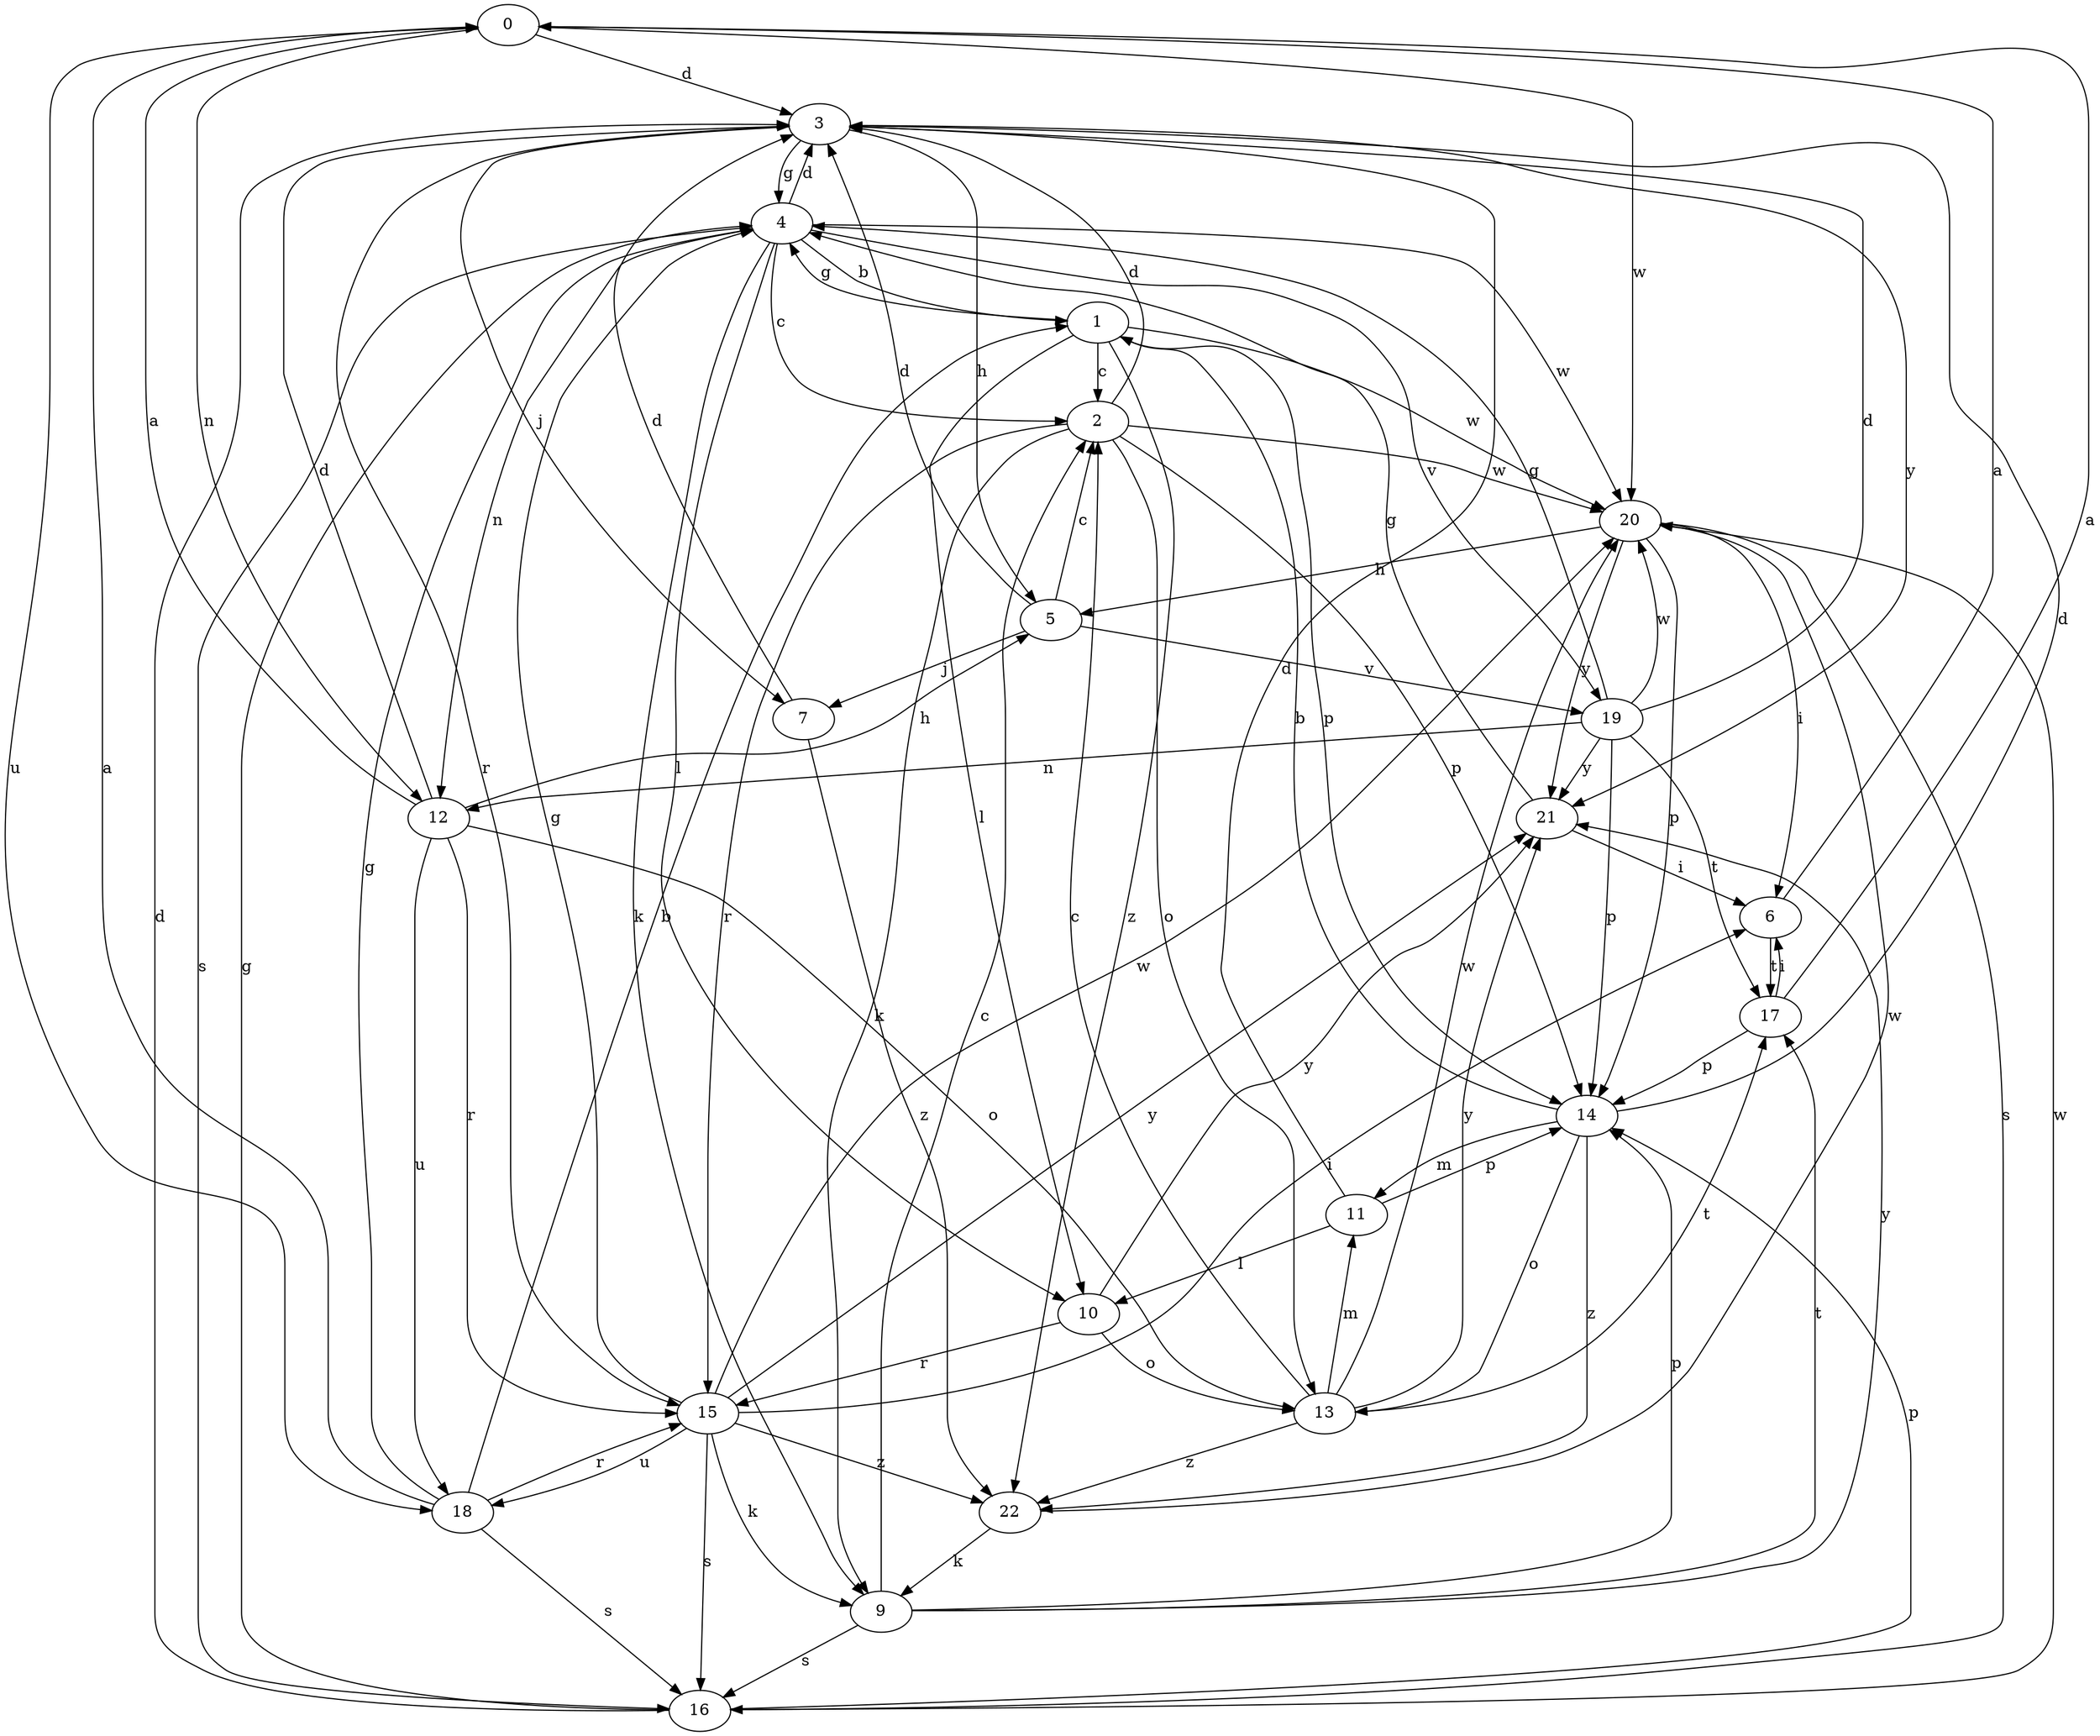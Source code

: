 strict digraph  {
0;
1;
2;
3;
4;
5;
6;
7;
9;
10;
11;
12;
13;
14;
15;
16;
17;
18;
19;
20;
21;
22;
0 -> 3  [label=d];
0 -> 12  [label=n];
0 -> 18  [label=u];
0 -> 20  [label=w];
1 -> 2  [label=c];
1 -> 4  [label=g];
1 -> 10  [label=l];
1 -> 14  [label=p];
1 -> 20  [label=w];
1 -> 22  [label=z];
2 -> 3  [label=d];
2 -> 9  [label=k];
2 -> 13  [label=o];
2 -> 14  [label=p];
2 -> 15  [label=r];
2 -> 20  [label=w];
3 -> 4  [label=g];
3 -> 5  [label=h];
3 -> 7  [label=j];
3 -> 15  [label=r];
3 -> 21  [label=y];
4 -> 1  [label=b];
4 -> 2  [label=c];
4 -> 3  [label=d];
4 -> 9  [label=k];
4 -> 10  [label=l];
4 -> 12  [label=n];
4 -> 16  [label=s];
4 -> 19  [label=v];
4 -> 20  [label=w];
5 -> 2  [label=c];
5 -> 3  [label=d];
5 -> 7  [label=j];
5 -> 19  [label=v];
6 -> 0  [label=a];
6 -> 17  [label=t];
7 -> 3  [label=d];
7 -> 22  [label=z];
9 -> 2  [label=c];
9 -> 14  [label=p];
9 -> 16  [label=s];
9 -> 17  [label=t];
9 -> 21  [label=y];
10 -> 13  [label=o];
10 -> 15  [label=r];
10 -> 21  [label=y];
11 -> 3  [label=d];
11 -> 10  [label=l];
11 -> 14  [label=p];
12 -> 0  [label=a];
12 -> 3  [label=d];
12 -> 5  [label=h];
12 -> 13  [label=o];
12 -> 15  [label=r];
12 -> 18  [label=u];
13 -> 2  [label=c];
13 -> 11  [label=m];
13 -> 17  [label=t];
13 -> 20  [label=w];
13 -> 21  [label=y];
13 -> 22  [label=z];
14 -> 1  [label=b];
14 -> 3  [label=d];
14 -> 11  [label=m];
14 -> 13  [label=o];
14 -> 22  [label=z];
15 -> 4  [label=g];
15 -> 6  [label=i];
15 -> 9  [label=k];
15 -> 16  [label=s];
15 -> 18  [label=u];
15 -> 20  [label=w];
15 -> 21  [label=y];
15 -> 22  [label=z];
16 -> 3  [label=d];
16 -> 4  [label=g];
16 -> 14  [label=p];
16 -> 20  [label=w];
17 -> 0  [label=a];
17 -> 6  [label=i];
17 -> 14  [label=p];
18 -> 0  [label=a];
18 -> 1  [label=b];
18 -> 4  [label=g];
18 -> 15  [label=r];
18 -> 16  [label=s];
19 -> 3  [label=d];
19 -> 4  [label=g];
19 -> 12  [label=n];
19 -> 14  [label=p];
19 -> 17  [label=t];
19 -> 20  [label=w];
19 -> 21  [label=y];
20 -> 5  [label=h];
20 -> 6  [label=i];
20 -> 14  [label=p];
20 -> 16  [label=s];
20 -> 21  [label=y];
21 -> 4  [label=g];
21 -> 6  [label=i];
22 -> 9  [label=k];
22 -> 20  [label=w];
}
